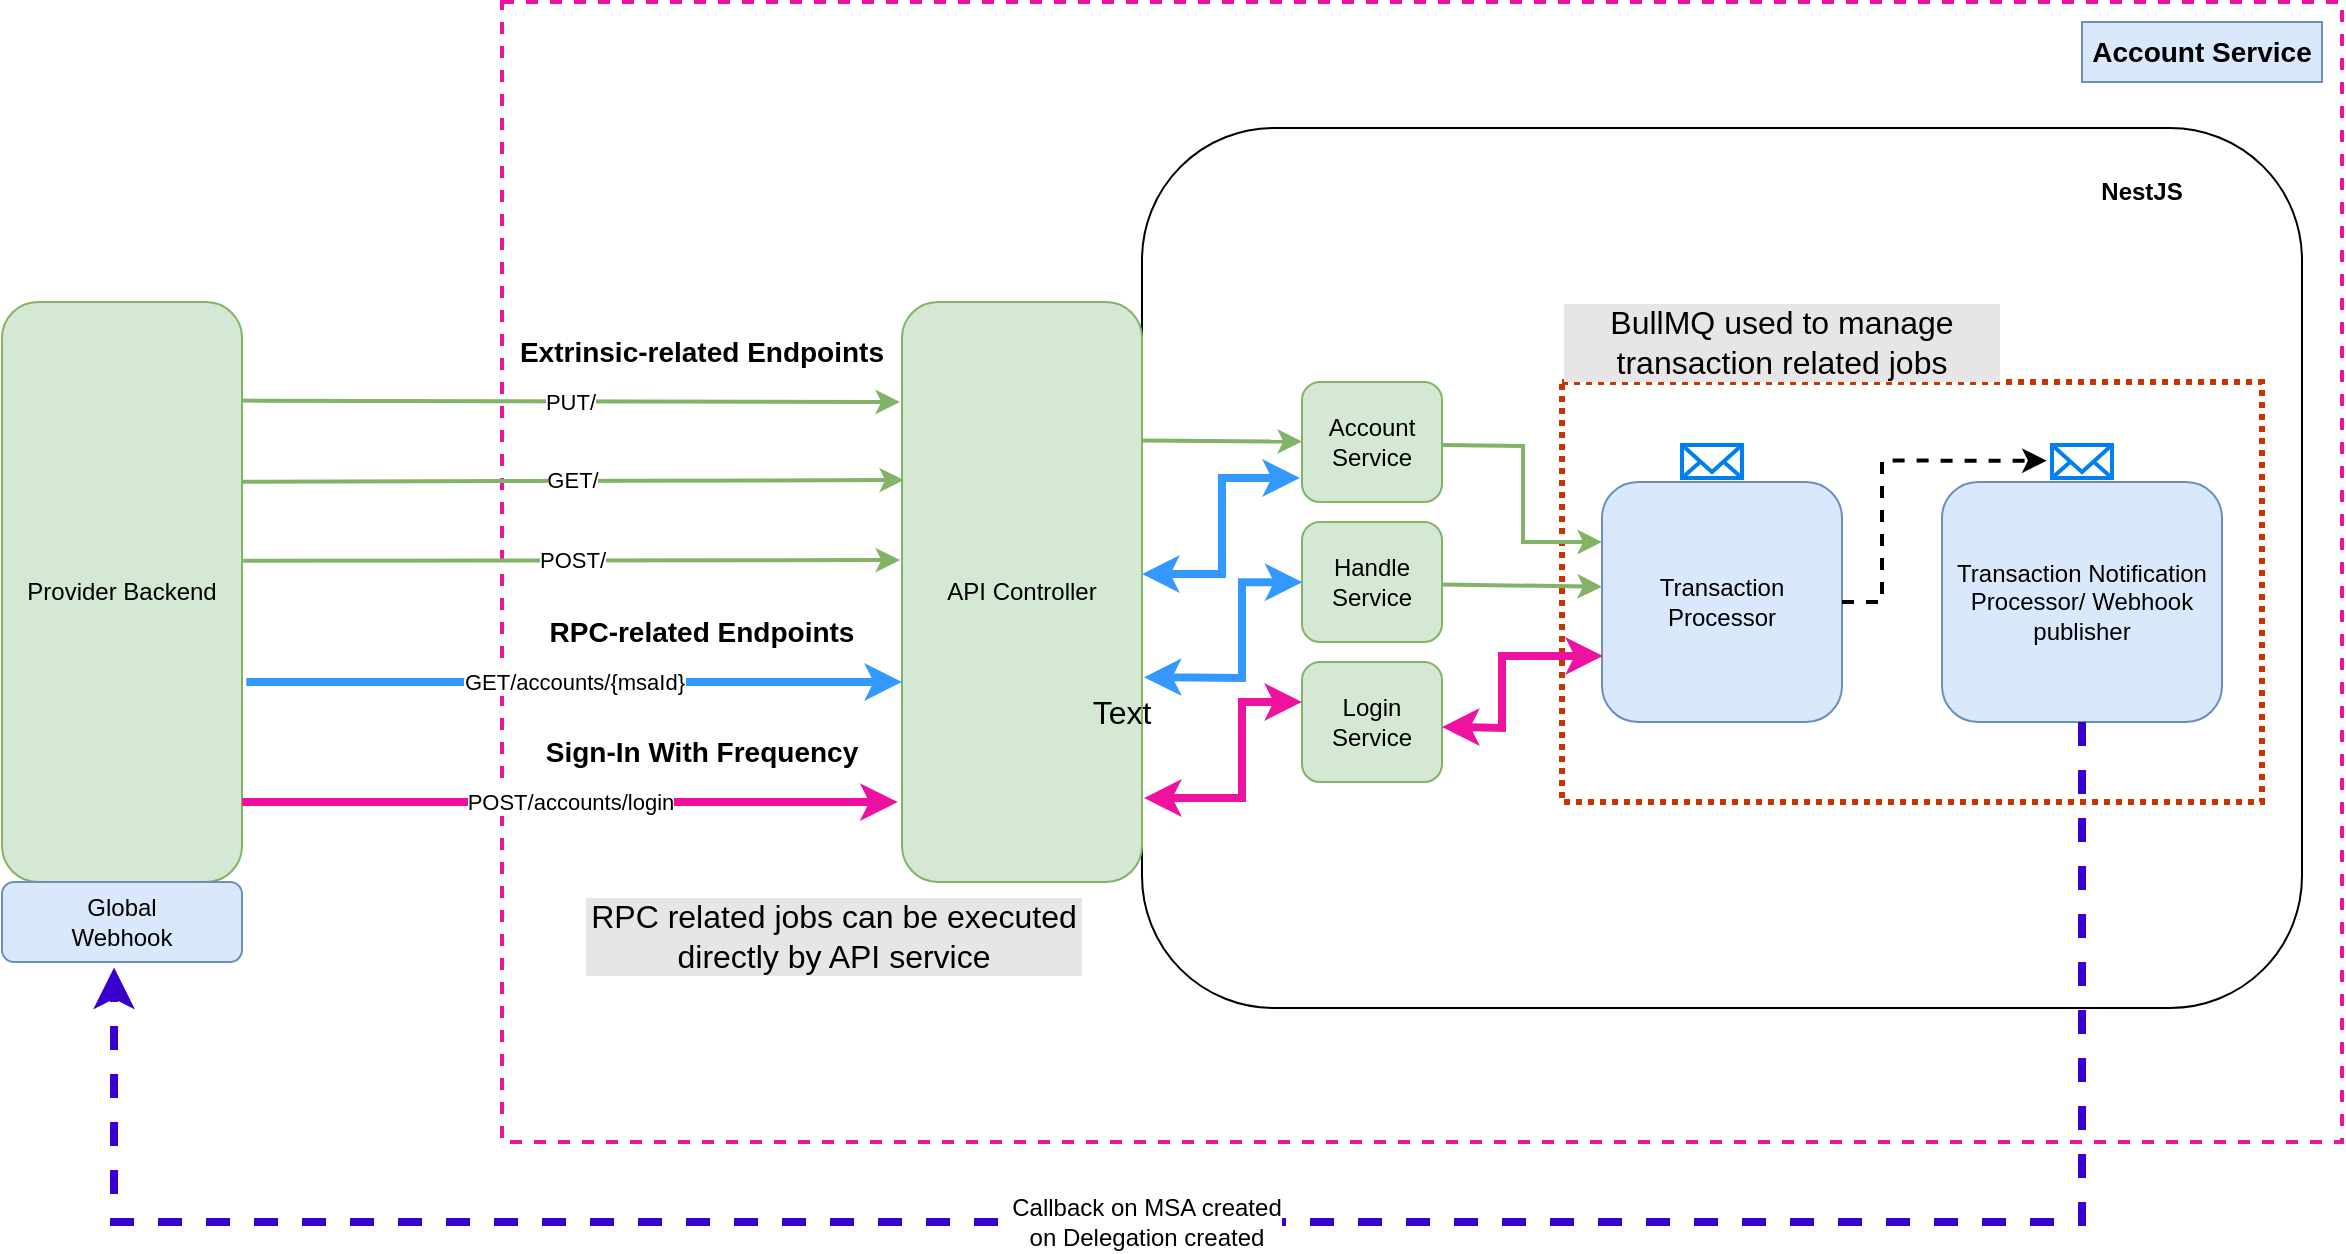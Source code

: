 <mxfile version="24.0.4" type="device">
  <diagram name="Page-1" id="hR99lc5iRiE-MBo0WPXJ">
    <mxGraphModel dx="2207" dy="839" grid="1" gridSize="10" guides="1" tooltips="1" connect="1" arrows="1" fold="1" page="1" pageScale="1" pageWidth="850" pageHeight="1100" math="0" shadow="0">
      <root>
        <mxCell id="0" />
        <mxCell id="1" parent="0" />
        <mxCell id="ig-4DhNCZ6ZqjmOTRuHC-8" value="" style="rounded=1;whiteSpace=wrap;html=1;fillColor=none;" parent="1" vertex="1">
          <mxGeometry x="40" y="263" width="580" height="440" as="geometry" />
        </mxCell>
        <mxCell id="ig-4DhNCZ6ZqjmOTRuHC-1" value="" style="whiteSpace=wrap;html=1;fillColor=none;dashed=1;strokeWidth=2;imageAspect=0;strokeColor=#ed12a0;" parent="1" vertex="1">
          <mxGeometry x="-280" y="200" width="920" height="570" as="geometry" />
        </mxCell>
        <mxCell id="ig-4DhNCZ6ZqjmOTRuHC-60" value="" style="rounded=0;whiteSpace=wrap;html=1;fillColor=none;fontColor=#000000;strokeColor=#C73500;dashed=1;dashPattern=1 1;strokeWidth=3;" parent="1" vertex="1">
          <mxGeometry x="250" y="390" width="350" height="210" as="geometry" />
        </mxCell>
        <mxCell id="ig-4DhNCZ6ZqjmOTRuHC-40" value="Transaction&lt;div&gt;Processor&lt;/div&gt;" style="rounded=1;whiteSpace=wrap;html=1;fillColor=#dae8fc;strokeColor=#6c8ebf;" parent="1" vertex="1">
          <mxGeometry x="270" y="440" width="120" height="120" as="geometry" />
        </mxCell>
        <mxCell id="ig-4DhNCZ6ZqjmOTRuHC-2" value="&lt;b&gt;&lt;font style=&quot;font-size: 14px;&quot;&gt;Account Service&lt;/font&gt;&lt;/b&gt;" style="text;html=1;strokeColor=#6c8ebf;fillColor=#dae8fc;align=center;verticalAlign=middle;whiteSpace=wrap;rounded=0;" parent="1" vertex="1">
          <mxGeometry x="510" y="210" width="120" height="30" as="geometry" />
        </mxCell>
        <mxCell id="ig-4DhNCZ6ZqjmOTRuHC-4" value="PUT/" style="endArrow=classic;html=1;rounded=0;fillColor=#d5e8d4;strokeColor=#82b366;strokeWidth=2;exitX=0.996;exitY=0.17;exitDx=0;exitDy=0;exitPerimeter=0;" parent="1" edge="1" source="Vo88eVG_Wt25VBt6imEu-13">
          <mxGeometry width="50" height="50" relative="1" as="geometry">
            <mxPoint x="-260" y="400" as="sourcePoint" />
            <mxPoint x="-81" y="400" as="targetPoint" />
          </mxGeometry>
        </mxCell>
        <mxCell id="ig-4DhNCZ6ZqjmOTRuHC-19" value="" style="rounded=0;orthogonalLoop=1;jettySize=auto;html=1;exitX=0.992;exitY=0.239;exitDx=0;exitDy=0;exitPerimeter=0;strokeWidth=2;fillColor=#d5e8d4;strokeColor=#82b366;" parent="1" source="ig-4DhNCZ6ZqjmOTRuHC-3" target="ig-4DhNCZ6ZqjmOTRuHC-18" edge="1">
          <mxGeometry relative="1" as="geometry" />
        </mxCell>
        <mxCell id="ig-4DhNCZ6ZqjmOTRuHC-3" value="API Controller" style="rounded=1;whiteSpace=wrap;html=1;fillColor=#d5e8d4;strokeColor=#82b366;" parent="1" vertex="1">
          <mxGeometry x="-80" y="350" width="120" height="290" as="geometry" />
        </mxCell>
        <mxCell id="ig-4DhNCZ6ZqjmOTRuHC-6" value="GET/" style="endArrow=classic;html=1;rounded=0;entryX=0.008;entryY=0.307;entryDx=0;entryDy=0;fillColor=#d5e8d4;strokeColor=#82b366;strokeWidth=2;entryPerimeter=0;exitX=0.998;exitY=0.31;exitDx=0;exitDy=0;exitPerimeter=0;" parent="1" target="ig-4DhNCZ6ZqjmOTRuHC-3" edge="1" source="Vo88eVG_Wt25VBt6imEu-13">
          <mxGeometry width="50" height="50" relative="1" as="geometry">
            <mxPoint x="-260" y="439" as="sourcePoint" />
            <mxPoint x="-140" y="470" as="targetPoint" />
          </mxGeometry>
        </mxCell>
        <mxCell id="ig-4DhNCZ6ZqjmOTRuHC-9" value="POST/" style="endArrow=classic;html=1;rounded=0;entryX=-0.008;entryY=0.445;entryDx=0;entryDy=0;fillColor=#d5e8d4;strokeColor=#82b366;strokeWidth=2;entryPerimeter=0;exitX=1.005;exitY=0.446;exitDx=0;exitDy=0;exitPerimeter=0;" parent="1" target="ig-4DhNCZ6ZqjmOTRuHC-3" edge="1" source="Vo88eVG_Wt25VBt6imEu-13">
          <mxGeometry width="50" height="50" relative="1" as="geometry">
            <mxPoint x="-270" y="479" as="sourcePoint" />
            <mxPoint x="-130" y="490" as="targetPoint" />
          </mxGeometry>
        </mxCell>
        <mxCell id="ig-4DhNCZ6ZqjmOTRuHC-18" value="Account&lt;div&gt;Service&lt;/div&gt;" style="rounded=1;whiteSpace=wrap;html=1;fillColor=#d5e8d4;strokeColor=#82b366;" parent="1" vertex="1">
          <mxGeometry x="120" y="390" width="70" height="60" as="geometry" />
        </mxCell>
        <mxCell id="ig-4DhNCZ6ZqjmOTRuHC-20" value="&lt;b&gt;NestJS&lt;/b&gt;" style="text;html=1;strokeColor=none;fillColor=none;align=center;verticalAlign=middle;whiteSpace=wrap;rounded=0;" parent="1" vertex="1">
          <mxGeometry x="510" y="280" width="60" height="30" as="geometry" />
        </mxCell>
        <mxCell id="ig-4DhNCZ6ZqjmOTRuHC-39" value="" style="html=1;verticalLabelPosition=bottom;align=center;labelBackgroundColor=#ffffff;verticalAlign=top;strokeWidth=2;strokeColor=#0080F0;shadow=0;dashed=0;shape=mxgraph.ios7.icons.mail;" parent="1" vertex="1">
          <mxGeometry x="310" y="421.5" width="30" height="16.5" as="geometry" />
        </mxCell>
        <mxCell id="ig-4DhNCZ6ZqjmOTRuHC-44" style="edgeStyle=orthogonalEdgeStyle;rounded=0;orthogonalLoop=1;jettySize=auto;html=1;entryX=-0.089;entryY=0.475;entryDx=0;entryDy=0;entryPerimeter=0;strokeWidth=2;dashed=1;" parent="1" source="ig-4DhNCZ6ZqjmOTRuHC-40" target="ig-4DhNCZ6ZqjmOTRuHC-48" edge="1">
          <mxGeometry relative="1" as="geometry">
            <mxPoint x="423" y="500" as="targetPoint" />
            <Array as="points">
              <mxPoint x="410" y="500" />
              <mxPoint x="410" y="429" />
            </Array>
          </mxGeometry>
        </mxCell>
        <mxCell id="ig-4DhNCZ6ZqjmOTRuHC-48" value="" style="html=1;verticalLabelPosition=bottom;align=center;labelBackgroundColor=#ffffff;verticalAlign=top;strokeWidth=2;strokeColor=#0080F0;shadow=0;dashed=0;shape=mxgraph.ios7.icons.mail;" parent="1" vertex="1">
          <mxGeometry x="495" y="421.5" width="30" height="16.5" as="geometry" />
        </mxCell>
        <mxCell id="ig-4DhNCZ6ZqjmOTRuHC-49" value="Transaction Notification Processor/ Webhook publisher" style="rounded=1;whiteSpace=wrap;html=1;fillColor=#dae8fc;strokeColor=#6c8ebf;" parent="1" vertex="1">
          <mxGeometry x="440" y="440" width="140" height="120" as="geometry" />
        </mxCell>
        <mxCell id="Vo88eVG_Wt25VBt6imEu-2" value="RPC-related Endpoints" style="text;html=1;strokeColor=none;fillColor=none;align=center;verticalAlign=middle;whiteSpace=wrap;rounded=0;fontSize=14;fontStyle=1" vertex="1" parent="1">
          <mxGeometry x="-280" y="500" width="200" height="30" as="geometry" />
        </mxCell>
        <mxCell id="Vo88eVG_Wt25VBt6imEu-3" value="GET/accounts/{msaId}" style="endArrow=classic;html=1;rounded=0;entryX=-0.008;entryY=0.166;entryDx=0;entryDy=0;fillColor=#d5e8d4;strokeColor=#3399FF;strokeWidth=4;entryPerimeter=0;exitX=1.018;exitY=0.724;exitDx=0;exitDy=0;exitPerimeter=0;" edge="1" parent="1">
          <mxGeometry width="50" height="50" relative="1" as="geometry">
            <mxPoint x="-407.84" y="539.96" as="sourcePoint" />
            <mxPoint x="-80" y="540" as="targetPoint" />
          </mxGeometry>
        </mxCell>
        <mxCell id="Vo88eVG_Wt25VBt6imEu-4" value="Extrinsic-related Endpoints" style="text;html=1;strokeColor=none;fillColor=none;align=center;verticalAlign=middle;whiteSpace=wrap;rounded=0;fontSize=14;fontStyle=1" vertex="1" parent="1">
          <mxGeometry x="-280" y="360" width="200" height="30" as="geometry" />
        </mxCell>
        <mxCell id="Vo88eVG_Wt25VBt6imEu-8" value="" style="endArrow=classic;startArrow=classic;html=1;rounded=0;fillColor=#d5e8d4;strokeColor=#3399FF;strokeWidth=4;exitX=1.008;exitY=0.647;exitDx=0;exitDy=0;exitPerimeter=0;endFill=1;entryX=0.435;entryY=0.509;entryDx=0;entryDy=0;entryPerimeter=0;edgeStyle=orthogonalEdgeStyle;" edge="1" parent="1" source="ig-4DhNCZ6ZqjmOTRuHC-3" target="ig-4DhNCZ6ZqjmOTRuHC-1">
          <mxGeometry width="50" height="50" relative="1" as="geometry">
            <mxPoint x="-50" y="534.5" as="sourcePoint" />
            <mxPoint x="120" y="537" as="targetPoint" />
            <Array as="points">
              <mxPoint x="50" y="538" />
              <mxPoint x="90" y="538" />
              <mxPoint x="90" y="490" />
            </Array>
          </mxGeometry>
        </mxCell>
        <mxCell id="Vo88eVG_Wt25VBt6imEu-11" value="BullMQ used to manage transaction related jobs" style="text;strokeColor=none;fillColor=none;html=1;align=center;verticalAlign=middle;whiteSpace=wrap;rounded=0;fontSize=16;horizontal=1;labelBackgroundColor=#E6E6E6;" vertex="1" parent="1">
          <mxGeometry x="250" y="350" width="220" height="40" as="geometry" />
        </mxCell>
        <mxCell id="Vo88eVG_Wt25VBt6imEu-12" value="&lt;div style=&quot;text-align: center;&quot;&gt;RPC related jobs can be executed directly by API service&lt;/div&gt;" style="text;strokeColor=none;fillColor=none;html=1;align=left;verticalAlign=middle;whiteSpace=wrap;rounded=0;fontSize=16;horizontal=1;labelBackgroundColor=#E6E6E6;" vertex="1" parent="1">
          <mxGeometry x="-240" y="646.5" width="250" height="40" as="geometry" />
        </mxCell>
        <mxCell id="Vo88eVG_Wt25VBt6imEu-13" value="Provider Backend" style="rounded=1;whiteSpace=wrap;html=1;fillColor=#d5e8d4;strokeColor=#82b366;" vertex="1" parent="1">
          <mxGeometry x="-530" y="350" width="120" height="290" as="geometry" />
        </mxCell>
        <mxCell id="Vo88eVG_Wt25VBt6imEu-16" value="" style="endArrow=classic;html=1;rounded=0;fontSize=12;startSize=8;endSize=8;exitX=0.5;exitY=1;exitDx=0;exitDy=0;edgeStyle=orthogonalEdgeStyle;strokeWidth=4;fillColor=#6a00ff;strokeColor=#3700CC;dashed=1;entryX=0.467;entryY=1.069;entryDx=0;entryDy=0;entryPerimeter=0;" edge="1" parent="1" source="ig-4DhNCZ6ZqjmOTRuHC-49" target="Vo88eVG_Wt25VBt6imEu-30">
          <mxGeometry width="50" height="50" relative="1" as="geometry">
            <mxPoint x="250" y="680" as="sourcePoint" />
            <mxPoint x="-520" y="720" as="targetPoint" />
            <Array as="points">
              <mxPoint x="510" y="810" />
              <mxPoint x="-474" y="810" />
            </Array>
          </mxGeometry>
        </mxCell>
        <mxCell id="Vo88eVG_Wt25VBt6imEu-17" value="Callback on MSA created&lt;div&gt;on Delegation created&lt;/div&gt;" style="edgeLabel;html=1;align=center;verticalAlign=middle;resizable=0;points=[];fontSize=12;" vertex="1" connectable="0" parent="Vo88eVG_Wt25VBt6imEu-16">
          <mxGeometry x="0.056" relative="1" as="geometry">
            <mxPoint as="offset" />
          </mxGeometry>
        </mxCell>
        <mxCell id="Vo88eVG_Wt25VBt6imEu-20" value="Handle&lt;div&gt;Service&lt;/div&gt;" style="rounded=1;whiteSpace=wrap;html=1;fillColor=#d5e8d4;strokeColor=#82b366;" vertex="1" parent="1">
          <mxGeometry x="120" y="460" width="70" height="60" as="geometry" />
        </mxCell>
        <mxCell id="Vo88eVG_Wt25VBt6imEu-21" value="Login&lt;div&gt;Service&lt;/div&gt;" style="rounded=1;whiteSpace=wrap;html=1;fillColor=#d5e8d4;strokeColor=#82b366;" vertex="1" parent="1">
          <mxGeometry x="120" y="530" width="70" height="60" as="geometry" />
        </mxCell>
        <mxCell id="Vo88eVG_Wt25VBt6imEu-22" value="" style="endArrow=classic;startArrow=classic;html=1;rounded=0;fillColor=#d5e8d4;strokeColor=#3399FF;strokeWidth=4;exitX=1.008;exitY=0.647;exitDx=0;exitDy=0;exitPerimeter=0;endFill=1;entryX=0.435;entryY=0.509;entryDx=0;entryDy=0;entryPerimeter=0;edgeStyle=orthogonalEdgeStyle;" edge="1" parent="1">
          <mxGeometry width="50" height="50" relative="1" as="geometry">
            <mxPoint x="40" y="486" as="sourcePoint" />
            <mxPoint x="119" y="438" as="targetPoint" />
            <Array as="points">
              <mxPoint x="80" y="486" />
              <mxPoint x="80" y="438" />
            </Array>
          </mxGeometry>
        </mxCell>
        <mxCell id="Vo88eVG_Wt25VBt6imEu-23" value="" style="rounded=0;orthogonalLoop=1;jettySize=auto;html=1;exitX=0.992;exitY=0.239;exitDx=0;exitDy=0;exitPerimeter=0;strokeWidth=2;fillColor=#d5e8d4;strokeColor=#82b366;entryX=0;entryY=0.25;entryDx=0;entryDy=0;edgeStyle=orthogonalEdgeStyle;" edge="1" parent="1" target="ig-4DhNCZ6ZqjmOTRuHC-40">
          <mxGeometry relative="1" as="geometry">
            <mxPoint x="190" y="421.5" as="sourcePoint" />
            <mxPoint x="271" y="422.5" as="targetPoint" />
          </mxGeometry>
        </mxCell>
        <mxCell id="Vo88eVG_Wt25VBt6imEu-24" value="POST/accounts/login" style="endArrow=classic;html=1;rounded=0;entryX=-0.008;entryY=0.166;entryDx=0;entryDy=0;fillColor=#e6d0de;strokeColor=#ee11a1;strokeWidth=4;entryPerimeter=0;exitX=1.018;exitY=0.724;exitDx=0;exitDy=0;exitPerimeter=0;gradientColor=#d5739d;" edge="1" parent="1">
          <mxGeometry width="50" height="50" relative="1" as="geometry">
            <mxPoint x="-410.0" y="600" as="sourcePoint" />
            <mxPoint x="-82.16" y="600.04" as="targetPoint" />
          </mxGeometry>
        </mxCell>
        <mxCell id="Vo88eVG_Wt25VBt6imEu-25" value="Sign-In With Frequency" style="text;html=1;strokeColor=none;fillColor=none;align=center;verticalAlign=middle;whiteSpace=wrap;rounded=0;fontSize=14;fontStyle=1" vertex="1" parent="1">
          <mxGeometry x="-280" y="560" width="200" height="30" as="geometry" />
        </mxCell>
        <mxCell id="Vo88eVG_Wt25VBt6imEu-26" value="" style="endArrow=classic;startArrow=classic;html=1;rounded=0;fillColor=#d5e8d4;strokeColor=#ed12a0;strokeWidth=4;exitX=1.008;exitY=0.647;exitDx=0;exitDy=0;exitPerimeter=0;endFill=1;entryX=0.435;entryY=0.509;entryDx=0;entryDy=0;entryPerimeter=0;edgeStyle=orthogonalEdgeStyle;" edge="1" parent="1">
          <mxGeometry width="50" height="50" relative="1" as="geometry">
            <mxPoint x="41" y="598" as="sourcePoint" />
            <mxPoint x="120" y="550" as="targetPoint" />
            <Array as="points">
              <mxPoint x="50" y="598" />
              <mxPoint x="90" y="598" />
              <mxPoint x="90" y="550" />
            </Array>
          </mxGeometry>
        </mxCell>
        <mxCell id="Vo88eVG_Wt25VBt6imEu-27" value="" style="endArrow=classic;startArrow=classic;html=1;rounded=0;fillColor=#d5e8d4;strokeColor=#ed12a0;strokeWidth=4;exitX=1.008;exitY=0.647;exitDx=0;exitDy=0;exitPerimeter=0;endFill=1;edgeStyle=orthogonalEdgeStyle;entryX=0.004;entryY=0.725;entryDx=0;entryDy=0;entryPerimeter=0;" edge="1" parent="1" target="ig-4DhNCZ6ZqjmOTRuHC-40">
          <mxGeometry width="50" height="50" relative="1" as="geometry">
            <mxPoint x="190" y="562.5" as="sourcePoint" />
            <mxPoint x="260" y="515" as="targetPoint" />
            <Array as="points">
              <mxPoint x="199" y="563" />
              <mxPoint x="220" y="563" />
              <mxPoint x="220" y="528" />
            </Array>
          </mxGeometry>
        </mxCell>
        <mxCell id="Vo88eVG_Wt25VBt6imEu-28" value="" style="rounded=0;orthogonalLoop=1;jettySize=auto;html=1;exitX=0.992;exitY=0.239;exitDx=0;exitDy=0;exitPerimeter=0;strokeWidth=2;fillColor=#d5e8d4;strokeColor=#82b366;entryX=0;entryY=0.436;entryDx=0;entryDy=0;entryPerimeter=0;" edge="1" parent="1" target="ig-4DhNCZ6ZqjmOTRuHC-40">
          <mxGeometry relative="1" as="geometry">
            <mxPoint x="189.5" y="491.25" as="sourcePoint" />
            <mxPoint x="264.5" y="538.75" as="targetPoint" />
          </mxGeometry>
        </mxCell>
        <mxCell id="Vo88eVG_Wt25VBt6imEu-29" value="Text" style="text;strokeColor=none;fillColor=none;html=1;align=center;verticalAlign=middle;whiteSpace=wrap;rounded=0;fontSize=16;" vertex="1" parent="1">
          <mxGeometry y="540" width="60" height="30" as="geometry" />
        </mxCell>
        <mxCell id="Vo88eVG_Wt25VBt6imEu-30" value="Global&lt;div&gt;Webhook&lt;/div&gt;" style="rounded=1;whiteSpace=wrap;html=1;fillColor=#dae8fc;strokeColor=#6c8ebf;" vertex="1" parent="1">
          <mxGeometry x="-530" y="640" width="120" height="40" as="geometry" />
        </mxCell>
      </root>
    </mxGraphModel>
  </diagram>
</mxfile>
